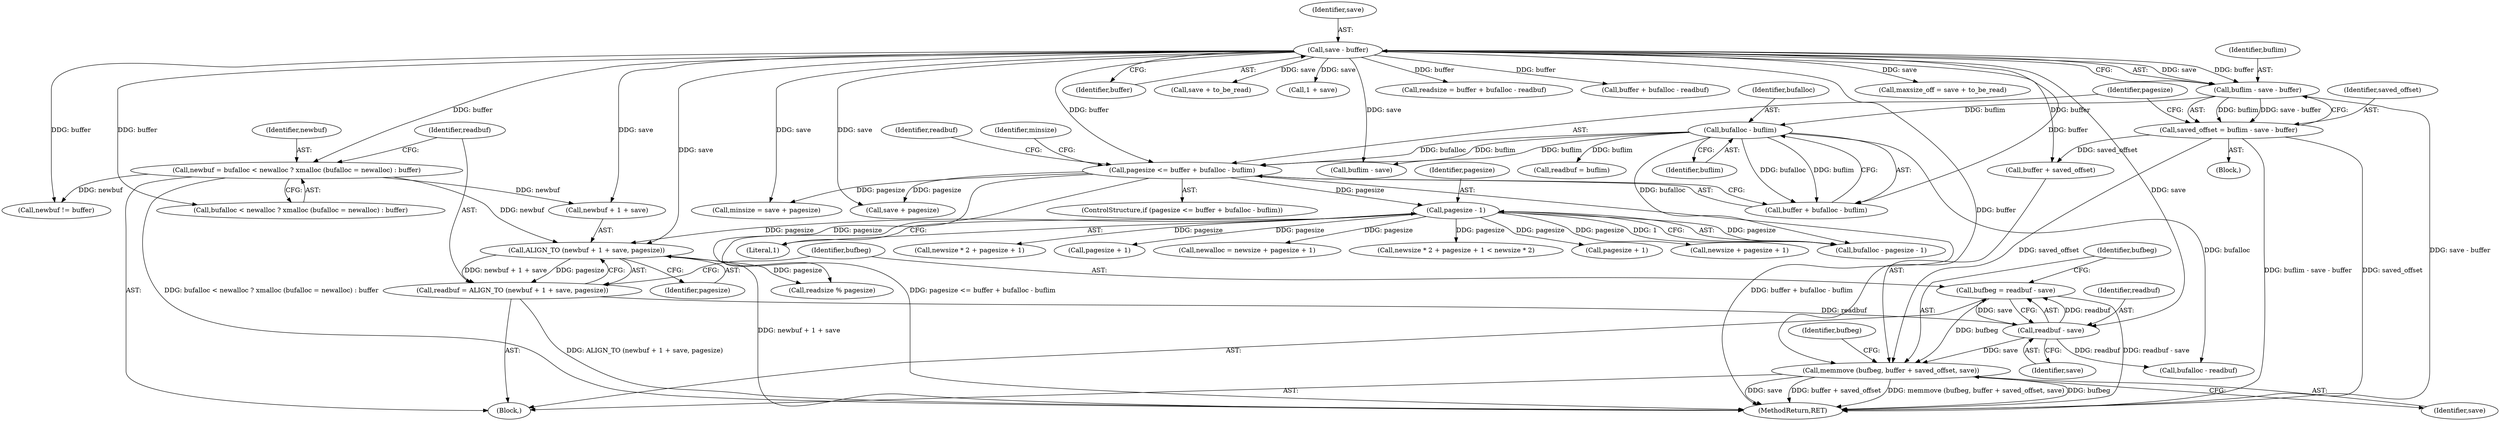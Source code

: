 digraph "0_savannah_8fcf61523644df42e1905c81bed26838e0b04f91@API" {
"1000480" [label="(Call,memmove (bufbeg, buffer + saved_offset, save))"];
"1000475" [label="(Call,bufbeg = readbuf - save)"];
"1000477" [label="(Call,readbuf - save)"];
"1000466" [label="(Call,readbuf = ALIGN_TO (newbuf + 1 + save, pagesize))"];
"1000468" [label="(Call,ALIGN_TO (newbuf + 1 + save, pagesize))"];
"1000455" [label="(Call,newbuf = bufalloc < newalloc ? xmalloc (bufalloc = newalloc) : buffer)"];
"1000331" [label="(Call,save - buffer)"];
"1000367" [label="(Call,pagesize - 1)"];
"1000335" [label="(Call,pagesize <= buffer + bufalloc - buflim)"];
"1000339" [label="(Call,bufalloc - buflim)"];
"1000329" [label="(Call,buflim - save - buffer)"];
"1000327" [label="(Call,saved_offset = buflim - save - buffer)"];
"1000331" [label="(Call,save - buffer)"];
"1000352" [label="(Block,)"];
"1001415" [label="(MethodReturn,RET)"];
"1000333" [label="(Identifier,buffer)"];
"1000488" [label="(Identifier,bufbeg)"];
"1000365" [label="(Call,bufalloc - pagesize - 1)"];
"1000416" [label="(Call,save + to_be_read)"];
"1000482" [label="(Call,buffer + saved_offset)"];
"1000369" [label="(Literal,1)"];
"1000335" [label="(Call,pagesize <= buffer + bufalloc - buflim)"];
"1000329" [label="(Call,buflim - save - buffer)"];
"1000336" [label="(Identifier,pagesize)"];
"1000493" [label="(Call,newbuf != buffer)"];
"1000384" [label="(Call,newsize * 2 + pagesize + 1)"];
"1000479" [label="(Identifier,save)"];
"1000471" [label="(Call,1 + save)"];
"1000340" [label="(Identifier,bufalloc)"];
"1000328" [label="(Identifier,saved_offset)"];
"1000337" [label="(Call,buffer + bufalloc - buflim)"];
"1000332" [label="(Identifier,save)"];
"1000511" [label="(Call,readsize % pagesize)"];
"1000477" [label="(Call,readbuf - save)"];
"1000502" [label="(Call,readsize = buffer + bufalloc - readbuf)"];
"1000504" [label="(Call,buffer + bufalloc - readbuf)"];
"1000481" [label="(Identifier,bufbeg)"];
"1000348" [label="(Call,buflim - save)"];
"1000367" [label="(Call,pagesize - 1)"];
"1000354" [label="(Call,minsize = save + pagesize)"];
"1000343" [label="(Call,readbuf = buflim)"];
"1000476" [label="(Identifier,bufbeg)"];
"1000315" [label="(Block,)"];
"1000469" [label="(Call,newbuf + 1 + save)"];
"1000452" [label="(Call,pagesize + 1)"];
"1000344" [label="(Identifier,readbuf)"];
"1000339" [label="(Call,bufalloc - buflim)"];
"1000506" [label="(Call,bufalloc - readbuf)"];
"1000356" [label="(Call,save + pagesize)"];
"1000355" [label="(Identifier,minsize)"];
"1000456" [label="(Identifier,newbuf)"];
"1000334" [label="(ControlStructure,if (pagesize <= buffer + bufalloc - buflim))"];
"1000480" [label="(Call,memmove (bufbeg, buffer + saved_offset, save))"];
"1000467" [label="(Identifier,readbuf)"];
"1000478" [label="(Identifier,readbuf)"];
"1000457" [label="(Call,bufalloc < newalloc ? xmalloc (bufalloc = newalloc) : buffer)"];
"1000341" [label="(Identifier,buflim)"];
"1000475" [label="(Call,bufbeg = readbuf - save)"];
"1000368" [label="(Identifier,pagesize)"];
"1000448" [label="(Call,newalloc = newsize + pagesize + 1)"];
"1000330" [label="(Identifier,buflim)"];
"1000455" [label="(Call,newbuf = bufalloc < newalloc ? xmalloc (bufalloc = newalloc) : buffer)"];
"1000383" [label="(Call,newsize * 2 + pagesize + 1 < newsize * 2)"];
"1000327" [label="(Call,saved_offset = buflim - save - buffer)"];
"1000388" [label="(Call,pagesize + 1)"];
"1000474" [label="(Identifier,pagesize)"];
"1000468" [label="(Call,ALIGN_TO (newbuf + 1 + save, pagesize))"];
"1000450" [label="(Call,newsize + pagesize + 1)"];
"1000485" [label="(Identifier,save)"];
"1000466" [label="(Call,readbuf = ALIGN_TO (newbuf + 1 + save, pagesize))"];
"1000414" [label="(Call,maxsize_off = save + to_be_read)"];
"1000480" -> "1000352"  [label="AST: "];
"1000480" -> "1000485"  [label="CFG: "];
"1000481" -> "1000480"  [label="AST: "];
"1000482" -> "1000480"  [label="AST: "];
"1000485" -> "1000480"  [label="AST: "];
"1000488" -> "1000480"  [label="CFG: "];
"1000480" -> "1001415"  [label="DDG: memmove (bufbeg, buffer + saved_offset, save)"];
"1000480" -> "1001415"  [label="DDG: bufbeg"];
"1000480" -> "1001415"  [label="DDG: save"];
"1000480" -> "1001415"  [label="DDG: buffer + saved_offset"];
"1000475" -> "1000480"  [label="DDG: bufbeg"];
"1000331" -> "1000480"  [label="DDG: buffer"];
"1000327" -> "1000480"  [label="DDG: saved_offset"];
"1000477" -> "1000480"  [label="DDG: save"];
"1000475" -> "1000352"  [label="AST: "];
"1000475" -> "1000477"  [label="CFG: "];
"1000476" -> "1000475"  [label="AST: "];
"1000477" -> "1000475"  [label="AST: "];
"1000481" -> "1000475"  [label="CFG: "];
"1000475" -> "1001415"  [label="DDG: readbuf - save"];
"1000477" -> "1000475"  [label="DDG: readbuf"];
"1000477" -> "1000475"  [label="DDG: save"];
"1000477" -> "1000479"  [label="CFG: "];
"1000478" -> "1000477"  [label="AST: "];
"1000479" -> "1000477"  [label="AST: "];
"1000466" -> "1000477"  [label="DDG: readbuf"];
"1000331" -> "1000477"  [label="DDG: save"];
"1000477" -> "1000506"  [label="DDG: readbuf"];
"1000466" -> "1000352"  [label="AST: "];
"1000466" -> "1000468"  [label="CFG: "];
"1000467" -> "1000466"  [label="AST: "];
"1000468" -> "1000466"  [label="AST: "];
"1000476" -> "1000466"  [label="CFG: "];
"1000466" -> "1001415"  [label="DDG: ALIGN_TO (newbuf + 1 + save, pagesize)"];
"1000468" -> "1000466"  [label="DDG: newbuf + 1 + save"];
"1000468" -> "1000466"  [label="DDG: pagesize"];
"1000468" -> "1000474"  [label="CFG: "];
"1000469" -> "1000468"  [label="AST: "];
"1000474" -> "1000468"  [label="AST: "];
"1000468" -> "1001415"  [label="DDG: newbuf + 1 + save"];
"1000455" -> "1000468"  [label="DDG: newbuf"];
"1000331" -> "1000468"  [label="DDG: save"];
"1000367" -> "1000468"  [label="DDG: pagesize"];
"1000468" -> "1000511"  [label="DDG: pagesize"];
"1000455" -> "1000352"  [label="AST: "];
"1000455" -> "1000457"  [label="CFG: "];
"1000456" -> "1000455"  [label="AST: "];
"1000457" -> "1000455"  [label="AST: "];
"1000467" -> "1000455"  [label="CFG: "];
"1000455" -> "1001415"  [label="DDG: bufalloc < newalloc ? xmalloc (bufalloc = newalloc) : buffer"];
"1000331" -> "1000455"  [label="DDG: buffer"];
"1000455" -> "1000469"  [label="DDG: newbuf"];
"1000455" -> "1000493"  [label="DDG: newbuf"];
"1000331" -> "1000329"  [label="AST: "];
"1000331" -> "1000333"  [label="CFG: "];
"1000332" -> "1000331"  [label="AST: "];
"1000333" -> "1000331"  [label="AST: "];
"1000329" -> "1000331"  [label="CFG: "];
"1000331" -> "1000329"  [label="DDG: save"];
"1000331" -> "1000329"  [label="DDG: buffer"];
"1000331" -> "1000335"  [label="DDG: buffer"];
"1000331" -> "1000337"  [label="DDG: buffer"];
"1000331" -> "1000348"  [label="DDG: save"];
"1000331" -> "1000354"  [label="DDG: save"];
"1000331" -> "1000356"  [label="DDG: save"];
"1000331" -> "1000414"  [label="DDG: save"];
"1000331" -> "1000416"  [label="DDG: save"];
"1000331" -> "1000457"  [label="DDG: buffer"];
"1000331" -> "1000469"  [label="DDG: save"];
"1000331" -> "1000471"  [label="DDG: save"];
"1000331" -> "1000482"  [label="DDG: buffer"];
"1000331" -> "1000493"  [label="DDG: buffer"];
"1000331" -> "1000502"  [label="DDG: buffer"];
"1000331" -> "1000504"  [label="DDG: buffer"];
"1000367" -> "1000365"  [label="AST: "];
"1000367" -> "1000369"  [label="CFG: "];
"1000368" -> "1000367"  [label="AST: "];
"1000369" -> "1000367"  [label="AST: "];
"1000365" -> "1000367"  [label="CFG: "];
"1000367" -> "1000365"  [label="DDG: pagesize"];
"1000367" -> "1000365"  [label="DDG: 1"];
"1000335" -> "1000367"  [label="DDG: pagesize"];
"1000367" -> "1000383"  [label="DDG: pagesize"];
"1000367" -> "1000384"  [label="DDG: pagesize"];
"1000367" -> "1000388"  [label="DDG: pagesize"];
"1000367" -> "1000448"  [label="DDG: pagesize"];
"1000367" -> "1000450"  [label="DDG: pagesize"];
"1000367" -> "1000452"  [label="DDG: pagesize"];
"1000335" -> "1000334"  [label="AST: "];
"1000335" -> "1000337"  [label="CFG: "];
"1000336" -> "1000335"  [label="AST: "];
"1000337" -> "1000335"  [label="AST: "];
"1000344" -> "1000335"  [label="CFG: "];
"1000355" -> "1000335"  [label="CFG: "];
"1000335" -> "1001415"  [label="DDG: buffer + bufalloc - buflim"];
"1000335" -> "1001415"  [label="DDG: pagesize <= buffer + bufalloc - buflim"];
"1000339" -> "1000335"  [label="DDG: bufalloc"];
"1000339" -> "1000335"  [label="DDG: buflim"];
"1000335" -> "1000354"  [label="DDG: pagesize"];
"1000335" -> "1000356"  [label="DDG: pagesize"];
"1000335" -> "1000511"  [label="DDG: pagesize"];
"1000339" -> "1000337"  [label="AST: "];
"1000339" -> "1000341"  [label="CFG: "];
"1000340" -> "1000339"  [label="AST: "];
"1000341" -> "1000339"  [label="AST: "];
"1000337" -> "1000339"  [label="CFG: "];
"1000339" -> "1000337"  [label="DDG: bufalloc"];
"1000339" -> "1000337"  [label="DDG: buflim"];
"1000329" -> "1000339"  [label="DDG: buflim"];
"1000339" -> "1000343"  [label="DDG: buflim"];
"1000339" -> "1000348"  [label="DDG: buflim"];
"1000339" -> "1000365"  [label="DDG: bufalloc"];
"1000339" -> "1000506"  [label="DDG: bufalloc"];
"1000329" -> "1000327"  [label="AST: "];
"1000330" -> "1000329"  [label="AST: "];
"1000327" -> "1000329"  [label="CFG: "];
"1000329" -> "1001415"  [label="DDG: save - buffer"];
"1000329" -> "1000327"  [label="DDG: buflim"];
"1000329" -> "1000327"  [label="DDG: save - buffer"];
"1000327" -> "1000315"  [label="AST: "];
"1000328" -> "1000327"  [label="AST: "];
"1000336" -> "1000327"  [label="CFG: "];
"1000327" -> "1001415"  [label="DDG: saved_offset"];
"1000327" -> "1001415"  [label="DDG: buflim - save - buffer"];
"1000327" -> "1000482"  [label="DDG: saved_offset"];
}
